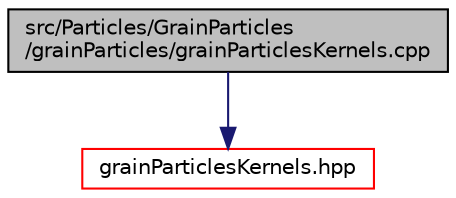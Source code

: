 digraph "src/Particles/GrainParticles/grainParticles/grainParticlesKernels.cpp"
{
 // LATEX_PDF_SIZE
  edge [fontname="Helvetica",fontsize="10",labelfontname="Helvetica",labelfontsize="10"];
  node [fontname="Helvetica",fontsize="10",shape=record];
  Node1 [label="src/Particles/GrainParticles\l/grainParticles/grainParticlesKernels.cpp",height=0.2,width=0.4,color="black", fillcolor="grey75", style="filled", fontcolor="black",tooltip=" "];
  Node1 -> Node2 [color="midnightblue",fontsize="10",style="solid",fontname="Helvetica"];
  Node2 [label="grainParticlesKernels.hpp",height=0.2,width=0.4,color="red", fillcolor="white", style="filled",URL="$grainParticlesKernels_8hpp.html",tooltip=" "];
}
